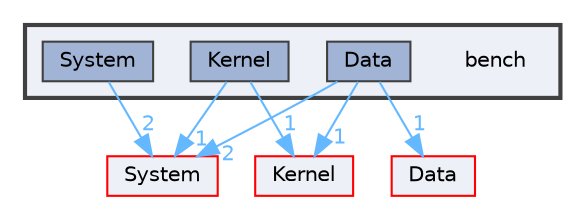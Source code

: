 digraph "bench"
{
 // LATEX_PDF_SIZE
  bgcolor="transparent";
  edge [fontname=Helvetica,fontsize=10,labelfontname=Helvetica,labelfontsize=10];
  node [fontname=Helvetica,fontsize=10,shape=box,height=0.2,width=0.4];
  compound=true
  subgraph clusterdir_a36c4719283424f51e58ca3678e5dea3 {
    graph [ bgcolor="#edf0f7", pencolor="grey25", label="", fontname=Helvetica,fontsize=10 style="filled,bold", URL="dir_a36c4719283424f51e58ca3678e5dea3.html",tooltip=""]
    dir_a36c4719283424f51e58ca3678e5dea3 [shape=plaintext, label="bench"];
  dir_b2fed0cffb5a79e3ac742ba014104b76 [label="Data", fillcolor="#a2b4d6", color="grey25", style="filled", URL="dir_b2fed0cffb5a79e3ac742ba014104b76.html",tooltip=""];
  dir_3ae5f6a74357e0c9a169e197532c90ac [label="Kernel", fillcolor="#a2b4d6", color="grey25", style="filled", URL="dir_3ae5f6a74357e0c9a169e197532c90ac.html",tooltip=""];
  dir_fd8333900df114f2d67d72d6ccc45127 [label="System", fillcolor="#a2b4d6", color="grey25", style="filled", URL="dir_fd8333900df114f2d67d72d6ccc45127.html",tooltip=""];
  }
  dir_9af51e3826d4f9e80d9103b2de543e84 [label="System", fillcolor="#edf0f7", color="red", style="filled", URL="dir_9af51e3826d4f9e80d9103b2de543e84.html",tooltip=""];
  dir_e3d743d0ec9b4013b28b5d69101bc7fb [label="Data", fillcolor="#edf0f7", color="red", style="filled", URL="dir_e3d743d0ec9b4013b28b5d69101bc7fb.html",tooltip=""];
  dir_52bed8acfaac088d5968cb2c84d7645d [label="Kernel", fillcolor="#edf0f7", color="red", style="filled", URL="dir_52bed8acfaac088d5968cb2c84d7645d.html",tooltip=""];
  dir_b2fed0cffb5a79e3ac742ba014104b76->dir_e3d743d0ec9b4013b28b5d69101bc7fb [headlabel="1", labeldistance=1.5 headhref="dir_000008_000009.html" href="dir_000008_000009.html" color="steelblue1" fontcolor="steelblue1"];
  dir_b2fed0cffb5a79e3ac742ba014104b76->dir_9af51e3826d4f9e80d9103b2de543e84 [headlabel="2", labeldistance=1.5 headhref="dir_000008_000046.html" href="dir_000008_000046.html" color="steelblue1" fontcolor="steelblue1"];
  dir_b2fed0cffb5a79e3ac742ba014104b76->dir_52bed8acfaac088d5968cb2c84d7645d [headlabel="1", labeldistance=1.5 headhref="dir_000008_000028.html" href="dir_000008_000028.html" color="steelblue1" fontcolor="steelblue1"];
  dir_3ae5f6a74357e0c9a169e197532c90ac->dir_52bed8acfaac088d5968cb2c84d7645d [headlabel="1", labeldistance=1.5 headhref="dir_000027_000028.html" href="dir_000027_000028.html" color="steelblue1" fontcolor="steelblue1"];
  dir_3ae5f6a74357e0c9a169e197532c90ac->dir_9af51e3826d4f9e80d9103b2de543e84 [headlabel="1", labeldistance=1.5 headhref="dir_000027_000046.html" href="dir_000027_000046.html" color="steelblue1" fontcolor="steelblue1"];
  dir_fd8333900df114f2d67d72d6ccc45127->dir_9af51e3826d4f9e80d9103b2de543e84 [headlabel="2", labeldistance=1.5 headhref="dir_000044_000046.html" href="dir_000044_000046.html" color="steelblue1" fontcolor="steelblue1"];
}
